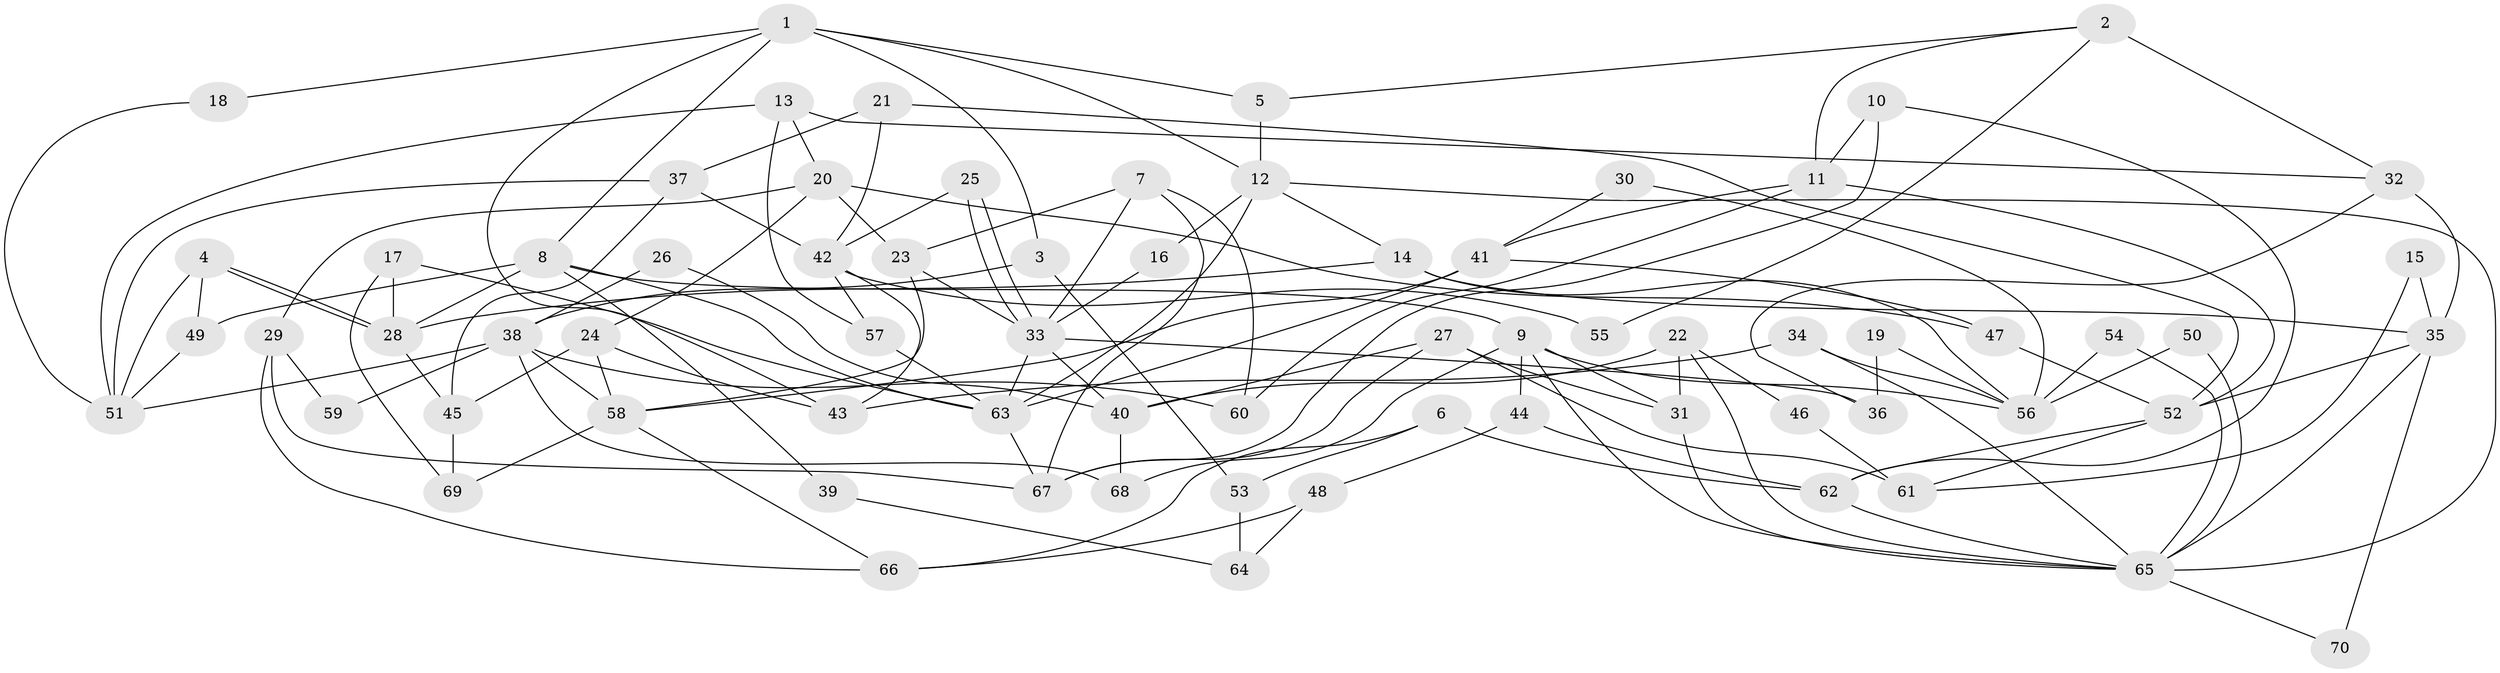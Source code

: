 // Generated by graph-tools (version 1.1) at 2025/26/03/09/25 03:26:22]
// undirected, 70 vertices, 140 edges
graph export_dot {
graph [start="1"]
  node [color=gray90,style=filled];
  1;
  2;
  3;
  4;
  5;
  6;
  7;
  8;
  9;
  10;
  11;
  12;
  13;
  14;
  15;
  16;
  17;
  18;
  19;
  20;
  21;
  22;
  23;
  24;
  25;
  26;
  27;
  28;
  29;
  30;
  31;
  32;
  33;
  34;
  35;
  36;
  37;
  38;
  39;
  40;
  41;
  42;
  43;
  44;
  45;
  46;
  47;
  48;
  49;
  50;
  51;
  52;
  53;
  54;
  55;
  56;
  57;
  58;
  59;
  60;
  61;
  62;
  63;
  64;
  65;
  66;
  67;
  68;
  69;
  70;
  1 -- 8;
  1 -- 12;
  1 -- 3;
  1 -- 5;
  1 -- 18;
  1 -- 43;
  2 -- 5;
  2 -- 11;
  2 -- 32;
  2 -- 55;
  3 -- 38;
  3 -- 53;
  4 -- 49;
  4 -- 28;
  4 -- 28;
  4 -- 51;
  5 -- 12;
  6 -- 62;
  6 -- 66;
  6 -- 53;
  7 -- 23;
  7 -- 67;
  7 -- 33;
  7 -- 60;
  8 -- 28;
  8 -- 63;
  8 -- 9;
  8 -- 39;
  8 -- 49;
  9 -- 65;
  9 -- 31;
  9 -- 44;
  9 -- 56;
  9 -- 68;
  10 -- 62;
  10 -- 11;
  10 -- 67;
  11 -- 60;
  11 -- 41;
  11 -- 52;
  12 -- 14;
  12 -- 63;
  12 -- 16;
  12 -- 65;
  13 -- 51;
  13 -- 32;
  13 -- 20;
  13 -- 57;
  14 -- 56;
  14 -- 35;
  14 -- 28;
  15 -- 35;
  15 -- 61;
  16 -- 33;
  17 -- 28;
  17 -- 63;
  17 -- 69;
  18 -- 51;
  19 -- 56;
  19 -- 36;
  20 -- 24;
  20 -- 23;
  20 -- 29;
  20 -- 47;
  21 -- 52;
  21 -- 37;
  21 -- 42;
  22 -- 40;
  22 -- 31;
  22 -- 46;
  22 -- 65;
  23 -- 33;
  23 -- 58;
  24 -- 45;
  24 -- 58;
  24 -- 43;
  25 -- 42;
  25 -- 33;
  25 -- 33;
  26 -- 40;
  26 -- 38;
  27 -- 67;
  27 -- 31;
  27 -- 40;
  27 -- 61;
  28 -- 45;
  29 -- 67;
  29 -- 59;
  29 -- 66;
  30 -- 56;
  30 -- 41;
  31 -- 65;
  32 -- 35;
  32 -- 36;
  33 -- 36;
  33 -- 40;
  33 -- 63;
  34 -- 65;
  34 -- 43;
  34 -- 56;
  35 -- 52;
  35 -- 65;
  35 -- 70;
  37 -- 42;
  37 -- 45;
  37 -- 51;
  38 -- 68;
  38 -- 51;
  38 -- 58;
  38 -- 59;
  38 -- 60;
  39 -- 64;
  40 -- 68;
  41 -- 63;
  41 -- 58;
  41 -- 47;
  42 -- 43;
  42 -- 55;
  42 -- 57;
  44 -- 62;
  44 -- 48;
  45 -- 69;
  46 -- 61;
  47 -- 52;
  48 -- 66;
  48 -- 64;
  49 -- 51;
  50 -- 65;
  50 -- 56;
  52 -- 61;
  52 -- 62;
  53 -- 64;
  54 -- 56;
  54 -- 65;
  57 -- 63;
  58 -- 66;
  58 -- 69;
  62 -- 65;
  63 -- 67;
  65 -- 70;
}
